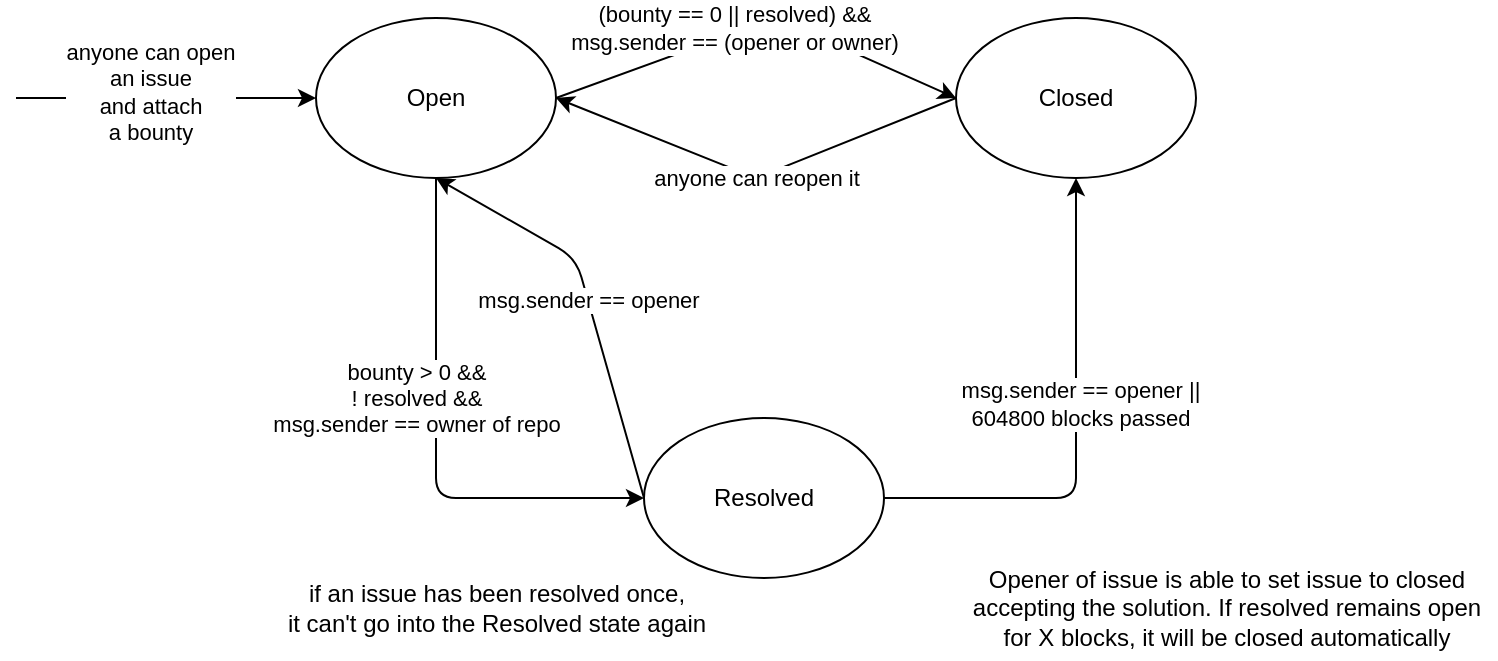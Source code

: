 <mxfile version="15.7.0" type="device"><diagram id="Me0ZFO-5SVas0y7G2zXr" name="Page-1"><mxGraphModel dx="931" dy="521" grid="1" gridSize="10" guides="1" tooltips="1" connect="1" arrows="1" fold="1" page="1" pageScale="1" pageWidth="827" pageHeight="1169" math="0" shadow="0"><root><mxCell id="0"/><mxCell id="1" parent="0"/><mxCell id="YVGN139Uh4RjBYTYS9qR-1" value="Open" style="ellipse;whiteSpace=wrap;html=1;" parent="1" vertex="1"><mxGeometry x="190" y="160" width="120" height="80" as="geometry"/></mxCell><mxCell id="YVGN139Uh4RjBYTYS9qR-2" value="Closed" style="ellipse;whiteSpace=wrap;html=1;" parent="1" vertex="1"><mxGeometry x="510" y="160" width="120" height="80" as="geometry"/></mxCell><mxCell id="YVGN139Uh4RjBYTYS9qR-3" value="Resolved" style="ellipse;whiteSpace=wrap;html=1;" parent="1" vertex="1"><mxGeometry x="354" y="360" width="120" height="80" as="geometry"/></mxCell><mxCell id="YVGN139Uh4RjBYTYS9qR-4" value="" style="endArrow=classic;html=1;exitX=0.5;exitY=1;exitDx=0;exitDy=0;entryX=0;entryY=0.5;entryDx=0;entryDy=0;" parent="1" source="YVGN139Uh4RjBYTYS9qR-1" target="YVGN139Uh4RjBYTYS9qR-3" edge="1"><mxGeometry width="50" height="50" relative="1" as="geometry"><mxPoint x="540" y="430" as="sourcePoint"/><mxPoint x="590" y="380" as="targetPoint"/><Array as="points"><mxPoint x="250" y="400"/></Array></mxGeometry></mxCell><mxCell id="YVGN139Uh4RjBYTYS9qR-5" value="bounty &amp;gt; 0 &amp;amp;&amp;amp;&lt;br&gt;&lt;div&gt;! resolved &amp;amp;&amp;amp;&lt;/div&gt;&lt;div&gt;msg.sender == owner of repo&lt;br&gt;&lt;/div&gt;" style="edgeLabel;html=1;align=center;verticalAlign=middle;resizable=0;points=[];" parent="YVGN139Uh4RjBYTYS9qR-4" vertex="1" connectable="0"><mxGeometry x="-0.109" y="3" relative="1" as="geometry"><mxPoint x="-13" y="-8" as="offset"/></mxGeometry></mxCell><mxCell id="YVGN139Uh4RjBYTYS9qR-6" value="" style="endArrow=classic;html=1;exitX=1;exitY=0.5;exitDx=0;exitDy=0;entryX=0.5;entryY=1;entryDx=0;entryDy=0;" parent="1" source="YVGN139Uh4RjBYTYS9qR-3" target="YVGN139Uh4RjBYTYS9qR-2" edge="1"><mxGeometry width="50" height="50" relative="1" as="geometry"><mxPoint x="260" y="250" as="sourcePoint"/><mxPoint x="360" y="370" as="targetPoint"/><Array as="points"><mxPoint x="570" y="400"/></Array></mxGeometry></mxCell><mxCell id="YVGN139Uh4RjBYTYS9qR-7" value="&lt;div&gt;msg.sender == opener ||&lt;/div&gt;&lt;div&gt;604800 blocks passed&lt;br&gt;&lt;/div&gt;" style="edgeLabel;html=1;align=center;verticalAlign=middle;resizable=0;points=[];" parent="YVGN139Uh4RjBYTYS9qR-6" vertex="1" connectable="0"><mxGeometry x="-0.109" y="3" relative="1" as="geometry"><mxPoint x="5" y="-29" as="offset"/></mxGeometry></mxCell><mxCell id="YVGN139Uh4RjBYTYS9qR-8" value="" style="endArrow=classic;html=1;exitX=1;exitY=0.5;exitDx=0;exitDy=0;entryX=0;entryY=0.5;entryDx=0;entryDy=0;" parent="1" source="YVGN139Uh4RjBYTYS9qR-1" target="YVGN139Uh4RjBYTYS9qR-2" edge="1"><mxGeometry width="50" height="50" relative="1" as="geometry"><mxPoint x="270" y="260" as="sourcePoint"/><mxPoint x="370" y="380" as="targetPoint"/><Array as="points"><mxPoint x="420" y="160"/></Array></mxGeometry></mxCell><mxCell id="YVGN139Uh4RjBYTYS9qR-9" value="&lt;div&gt;(bounty == 0 || resolved) &amp;amp;&amp;amp;&lt;/div&gt;&lt;div&gt;msg.sender == (opener or owner)&lt;br&gt;&lt;/div&gt;" style="edgeLabel;html=1;align=center;verticalAlign=middle;resizable=0;points=[];" parent="YVGN139Uh4RjBYTYS9qR-8" vertex="1" connectable="0"><mxGeometry x="-0.109" y="3" relative="1" as="geometry"><mxPoint as="offset"/></mxGeometry></mxCell><mxCell id="siihqk-pOL-_zc_RsmD3-1" value="" style="endArrow=classic;html=1;entryX=1;entryY=0.5;entryDx=0;entryDy=0;exitX=0;exitY=0.5;exitDx=0;exitDy=0;" parent="1" source="YVGN139Uh4RjBYTYS9qR-2" target="YVGN139Uh4RjBYTYS9qR-1" edge="1"><mxGeometry width="50" height="50" relative="1" as="geometry"><mxPoint x="420" y="200" as="sourcePoint"/><mxPoint x="520" y="210.0" as="targetPoint"/><Array as="points"><mxPoint x="410" y="240"/></Array></mxGeometry></mxCell><mxCell id="siihqk-pOL-_zc_RsmD3-5" value="anyone can reopen it" style="edgeLabel;html=1;align=center;verticalAlign=middle;resizable=0;points=[];" parent="siihqk-pOL-_zc_RsmD3-1" vertex="1" connectable="0"><mxGeometry x="-0.199" y="2" relative="1" as="geometry"><mxPoint x="-20.7" y="6.13" as="offset"/></mxGeometry></mxCell><mxCell id="siihqk-pOL-_zc_RsmD3-3" value="" style="endArrow=classic;html=1;exitX=0;exitY=0.5;exitDx=0;exitDy=0;entryX=0.5;entryY=1;entryDx=0;entryDy=0;" parent="1" source="YVGN139Uh4RjBYTYS9qR-3" target="YVGN139Uh4RjBYTYS9qR-1" edge="1"><mxGeometry width="50" height="50" relative="1" as="geometry"><mxPoint x="260" y="250.0" as="sourcePoint"/><mxPoint x="360" y="370.0" as="targetPoint"/><Array as="points"><mxPoint x="320" y="280"/></Array></mxGeometry></mxCell><mxCell id="siihqk-pOL-_zc_RsmD3-4" value="msg.sender == opener" style="edgeLabel;html=1;align=center;verticalAlign=middle;resizable=0;points=[];" parent="siihqk-pOL-_zc_RsmD3-3" vertex="1" connectable="0"><mxGeometry x="-0.109" y="3" relative="1" as="geometry"><mxPoint y="-12" as="offset"/></mxGeometry></mxCell><mxCell id="siihqk-pOL-_zc_RsmD3-6" value="if an issue has been resolved once,&lt;br&gt;it can't go into the Resolved state again" style="text;html=1;align=center;verticalAlign=middle;resizable=0;points=[];autosize=1;" parent="1" vertex="1"><mxGeometry x="170" y="440" width="220" height="30" as="geometry"/></mxCell><mxCell id="siihqk-pOL-_zc_RsmD3-7" value="Opener of issue is able to set issue to closed&lt;br&gt;accepting the solution. If resolved remains open&lt;br&gt;for X blocks, it will be closed automatically" style="text;html=1;align=center;verticalAlign=middle;resizable=0;points=[];autosize=1;" parent="1" vertex="1"><mxGeometry x="510" y="430" width="270" height="50" as="geometry"/></mxCell><mxCell id="lNTjkRPwTBrAUQP4U3Aa-1" value="" style="endArrow=classic;html=1;entryX=0;entryY=0.5;entryDx=0;entryDy=0;" edge="1" parent="1" target="YVGN139Uh4RjBYTYS9qR-1"><mxGeometry width="50" height="50" relative="1" as="geometry"><mxPoint x="40" y="200" as="sourcePoint"/><mxPoint x="580" y="250" as="targetPoint"/><Array as="points"><mxPoint x="130" y="200"/></Array></mxGeometry></mxCell><mxCell id="lNTjkRPwTBrAUQP4U3Aa-2" value="&lt;div&gt;anyone can open&lt;/div&gt;&lt;div&gt;an issue&lt;/div&gt;&lt;div&gt;and attach&lt;/div&gt;&lt;div&gt;a bounty&lt;br&gt;&lt;/div&gt;" style="edgeLabel;html=1;align=center;verticalAlign=middle;resizable=0;points=[];" vertex="1" connectable="0" parent="lNTjkRPwTBrAUQP4U3Aa-1"><mxGeometry x="-0.109" y="3" relative="1" as="geometry"><mxPoint as="offset"/></mxGeometry></mxCell></root></mxGraphModel></diagram></mxfile>